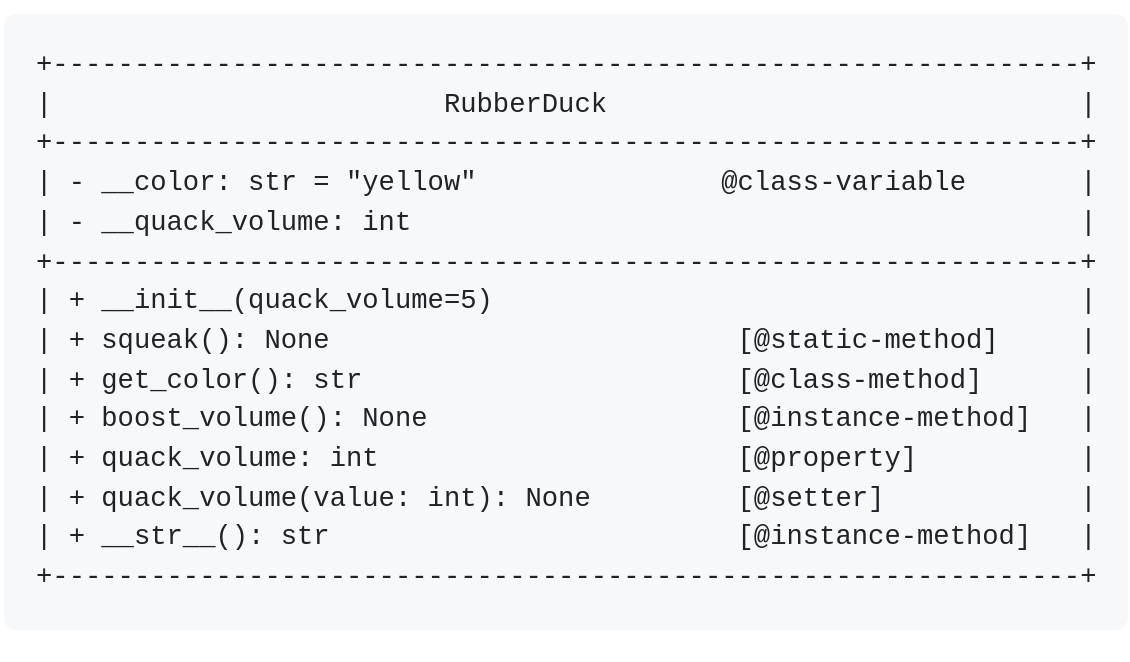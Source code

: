 <mxfile version="27.0.9">
  <diagram name="‫עמוד-1‬" id="z5Jm914-xjCl6LGybNFU">
    <mxGraphModel dx="1042" dy="562" grid="1" gridSize="10" guides="1" tooltips="1" connect="1" arrows="1" fold="1" page="1" pageScale="1" pageWidth="827" pageHeight="1169" math="0" shadow="0">
      <root>
        <mxCell id="0" />
        <mxCell id="1" parent="0" />
        <mxCell id="_siQIBJ36OQ2N0jEfNCD-1" value="&lt;pre class=&quot;notranslate&quot; style=&quot;box-sizing: border-box; font-family: ui-monospace, SFMono-Regular, &amp;quot;SF Mono&amp;quot;, Menlo, Consolas, &amp;quot;Liberation Mono&amp;quot;, monospace; font-size: 13.6px; margin-top: 0px; margin-bottom: 0px; overflow-wrap: normal; padding: 16px; overflow: auto; line-height: 1.45; color: rgb(31, 35, 40); background-color: rgb(246, 248, 250); border-radius: 6px; font-style: normal; font-variant-ligatures: normal; font-variant-caps: normal; font-weight: 400; letter-spacing: normal; orphans: 2; text-align: start; text-indent: 0px; text-transform: none; widows: 2; word-spacing: 0px; -webkit-text-stroke-width: 0px; text-decoration-thickness: initial; text-decoration-style: initial; text-decoration-color: initial;&quot;&gt;&lt;code style=&quot;box-sizing: border-box; font-family: ui-monospace, SFMono-Regular, &amp;quot;SF Mono&amp;quot;, Menlo, Consolas, &amp;quot;Liberation Mono&amp;quot;, monospace; font-size: 13.6px; padding: 0px; margin: 0px; white-space: pre; background: transparent; border-radius: 6px; word-break: normal; border: 0px; display: inline; overflow: visible; line-height: inherit; overflow-wrap: normal;&quot;&gt;+---------------------------------------------------------------+&#xa;|                        RubberDuck                             |&#xa;+---------------------------------------------------------------+&#xa;| - __color: str = &quot;yellow&quot;               @class-variable       |&#xa;| - __quack_volume: int                                         |&#xa;+---------------------------------------------------------------+&#xa;| + __init__(quack_volume=5)                                    |&#xa;| + squeak(): None                         [@static-method]     |&#xa;| + get_color(): str                       [@class-method]      |&#xa;| + boost_volume(): None                   [@instance-method]   |&#xa;| + quack_volume: int                      [@property]          |&#xa;| + quack_volume(value: int): None         [@setter]            |&#xa;| + __str__(): str                         [@instance-method]   |&#xa;+---------------------------------------------------------------+&lt;/code&gt;&lt;/pre&gt;" style="text;whiteSpace=wrap;html=1;" vertex="1" parent="1">
          <mxGeometry x="160" y="150" width="530" height="330" as="geometry" />
        </mxCell>
      </root>
    </mxGraphModel>
  </diagram>
</mxfile>
